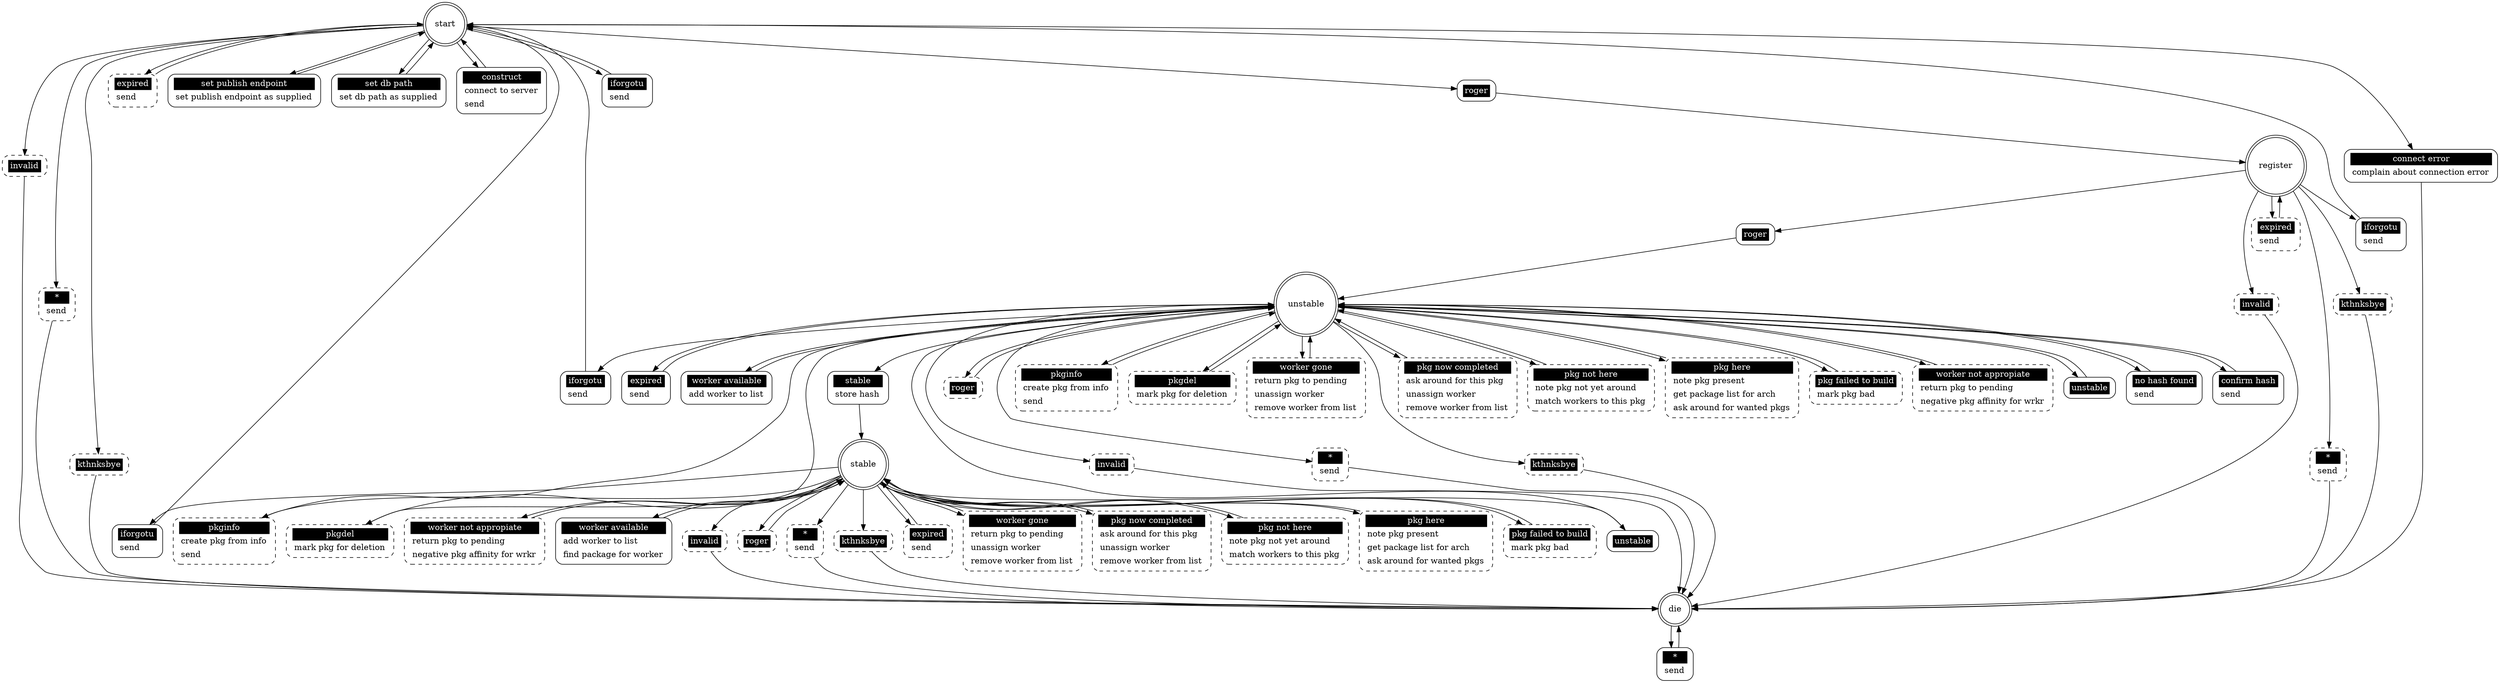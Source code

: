## Automatically generated from pkgimport_grapher.xml by gsl
digraph "pkgimport_grapher" {

 "start" [shape = "doublecircle"];
 "start invalid" [shape = "Mrecord" style = dashed label = <<table border="0" cellborder="0" cellpadding="3" bgcolor="white"><tr><td bgcolor="black" align="center" colspan="2"><font color="white">invalid</font></td></tr></table>>];
 "start" -> "start invalid";
 "start invalid" -> "die";
 "start *" [shape = "Mrecord" style = dashed label = <<table border="0" cellborder="0" cellpadding="3" bgcolor="white"><tr><td bgcolor="black" align="center" colspan="2"><font color="white">*</font></td></tr><tr><td align="left" port="r3">send</td></tr></table>>];
 "start" -> "start *";
 "start *" -> "die";
 "start kthnksbye" [shape = "Mrecord" style = dashed label = <<table border="0" cellborder="0" cellpadding="3" bgcolor="white"><tr><td bgcolor="black" align="center" colspan="2"><font color="white">kthnksbye</font></td></tr></table>>];
 "start" -> "start kthnksbye";
 "start kthnksbye" -> "die";
 "start expired" [shape = "Mrecord" style = dashed label = <<table border="0" cellborder="0" cellpadding="3" bgcolor="white"><tr><td bgcolor="black" align="center" colspan="2"><font color="white">expired</font></td></tr><tr><td align="left" port="r3">send</td></tr></table>>];
 "start" -> "start expired";
 "start expired" -> "start";
 "start set publish endpoint" [shape = "Mrecord" style = solid label = <<table border="0" cellborder="0" cellpadding="3" bgcolor="white"><tr><td bgcolor="black" align="center" colspan="2"><font color="white">set publish endpoint</font></td></tr><tr><td align="left" port="r3">set publish endpoint as supplied</td></tr></table>>];
 "start" -> "start set publish endpoint";
 "start set publish endpoint" -> "start";
 "start set db path" [shape = "Mrecord" style = solid label = <<table border="0" cellborder="0" cellpadding="3" bgcolor="white"><tr><td bgcolor="black" align="center" colspan="2"><font color="white">set db path</font></td></tr><tr><td align="left" port="r3">set db path as supplied</td></tr></table>>];
 "start" -> "start set db path";
 "start set db path" -> "start";
 "start construct" [shape = "Mrecord" style = solid label = <<table border="0" cellborder="0" cellpadding="3" bgcolor="white"><tr><td bgcolor="black" align="center" colspan="2"><font color="white">construct</font></td></tr><tr><td align="left" port="r3">connect to server</td></tr><tr><td align="left" port="r3">send</td></tr></table>>];
 "start" -> "start construct";
 "start construct" -> "start";
 "start roger" [shape = "Mrecord" style = solid label = <<table border="0" cellborder="0" cellpadding="3" bgcolor="white"><tr><td bgcolor="black" align="center" colspan="2"><font color="white">roger</font></td></tr></table>>];
 "start" -> "start roger";
 "start roger" -> "register";
 "start connect error" [shape = "Mrecord" style = solid label = <<table border="0" cellborder="0" cellpadding="3" bgcolor="white"><tr><td bgcolor="black" align="center" colspan="2"><font color="white">connect error</font></td></tr><tr><td align="left" port="r3">complain about connection error</td></tr></table>>];
 "start" -> "start connect error";
 "start connect error" -> "die";
 "start iforgotu" [shape = "Mrecord" style = solid label = <<table border="0" cellborder="0" cellpadding="3" bgcolor="white"><tr><td bgcolor="black" align="center" colspan="2"><font color="white">iforgotu</font></td></tr><tr><td align="left" port="r3">send</td></tr></table>>];
 "start" -> "start iforgotu";
 "start iforgotu" -> "start";

 "register" [shape = "doublecircle"];
 "register invalid" [shape = "Mrecord" style = dashed label = <<table border="0" cellborder="0" cellpadding="3" bgcolor="white"><tr><td bgcolor="black" align="center" colspan="2"><font color="white">invalid</font></td></tr></table>>];
 "register" -> "register invalid";
 "register invalid" -> "die";
 "register *" [shape = "Mrecord" style = dashed label = <<table border="0" cellborder="0" cellpadding="3" bgcolor="white"><tr><td bgcolor="black" align="center" colspan="2"><font color="white">*</font></td></tr><tr><td align="left" port="r3">send</td></tr></table>>];
 "register" -> "register *";
 "register *" -> "die";
 "register kthnksbye" [shape = "Mrecord" style = dashed label = <<table border="0" cellborder="0" cellpadding="3" bgcolor="white"><tr><td bgcolor="black" align="center" colspan="2"><font color="white">kthnksbye</font></td></tr></table>>];
 "register" -> "register kthnksbye";
 "register kthnksbye" -> "die";
 "register expired" [shape = "Mrecord" style = dashed label = <<table border="0" cellborder="0" cellpadding="3" bgcolor="white"><tr><td bgcolor="black" align="center" colspan="2"><font color="white">expired</font></td></tr><tr><td align="left" port="r3">send</td></tr></table>>];
 "register" -> "register expired";
 "register expired" -> "register";
 "register roger" [shape = "Mrecord" style = solid label = <<table border="0" cellborder="0" cellpadding="3" bgcolor="white"><tr><td bgcolor="black" align="center" colspan="2"><font color="white">roger</font></td></tr></table>>];
 "register" -> "register roger";
 "register roger" -> "unstable";
 "register iforgotu" [shape = "Mrecord" style = solid label = <<table border="0" cellborder="0" cellpadding="3" bgcolor="white"><tr><td bgcolor="black" align="center" colspan="2"><font color="white">iforgotu</font></td></tr><tr><td align="left" port="r3">send</td></tr></table>>];
 "register" -> "register iforgotu";
 "register iforgotu" -> "start";

 "unstable" [shape = "doublecircle"];
 "unstable invalid" [shape = "Mrecord" style = dashed label = <<table border="0" cellborder="0" cellpadding="3" bgcolor="white"><tr><td bgcolor="black" align="center" colspan="2"><font color="white">invalid</font></td></tr></table>>];
 "unstable" -> "unstable invalid";
 "unstable invalid" -> "die";
 "unstable roger" [shape = "Mrecord" style = dashed label = <<table border="0" cellborder="0" cellpadding="3" bgcolor="white"><tr><td bgcolor="black" align="center" colspan="2"><font color="white">roger</font></td></tr></table>>];
 "unstable" -> "unstable roger";
 "unstable roger" -> "unstable";
 "unstable *" [shape = "Mrecord" style = dashed label = <<table border="0" cellborder="0" cellpadding="3" bgcolor="white"><tr><td bgcolor="black" align="center" colspan="2"><font color="white">*</font></td></tr><tr><td align="left" port="r3">send</td></tr></table>>];
 "unstable" -> "unstable *";
 "unstable *" -> "die";
 "unstable kthnksbye" [shape = "Mrecord" style = dashed label = <<table border="0" cellborder="0" cellpadding="3" bgcolor="white"><tr><td bgcolor="black" align="center" colspan="2"><font color="white">kthnksbye</font></td></tr></table>>];
 "unstable" -> "unstable kthnksbye";
 "unstable kthnksbye" -> "die";
 "unstable pkginfo" [shape = "Mrecord" style = dashed label = <<table border="0" cellborder="0" cellpadding="3" bgcolor="white"><tr><td bgcolor="black" align="center" colspan="2"><font color="white">pkginfo</font></td></tr><tr><td align="left" port="r3">create pkg from info</td></tr><tr><td align="left" port="r3">send</td></tr></table>>];
 "unstable" -> "unstable pkginfo";
 "unstable pkginfo" -> "unstable";
 "unstable pkgdel" [shape = "Mrecord" style = dashed label = <<table border="0" cellborder="0" cellpadding="3" bgcolor="white"><tr><td bgcolor="black" align="center" colspan="2"><font color="white">pkgdel</font></td></tr><tr><td align="left" port="r3">mark pkg for deletion</td></tr></table>>];
 "unstable" -> "unstable pkgdel";
 "unstable pkgdel" -> "unstable";
 "unstable worker gone" [shape = "Mrecord" style = dashed label = <<table border="0" cellborder="0" cellpadding="3" bgcolor="white"><tr><td bgcolor="black" align="center" colspan="2"><font color="white">worker gone</font></td></tr><tr><td align="left" port="r3">return pkg to pending</td></tr><tr><td align="left" port="r3">unassign worker</td></tr><tr><td align="left" port="r3">remove worker from list</td></tr></table>>];
 "unstable" -> "unstable worker gone";
 "unstable worker gone" -> "unstable";
 "unstable pkg now completed" [shape = "Mrecord" style = dashed label = <<table border="0" cellborder="0" cellpadding="3" bgcolor="white"><tr><td bgcolor="black" align="center" colspan="2"><font color="white">pkg now completed</font></td></tr><tr><td align="left" port="r3">ask around for this pkg</td></tr><tr><td align="left" port="r3">unassign worker</td></tr><tr><td align="left" port="r3">remove worker from list</td></tr></table>>];
 "unstable" -> "unstable pkg now completed";
 "unstable pkg now completed" -> "unstable";
 "unstable pkg not here" [shape = "Mrecord" style = dashed label = <<table border="0" cellborder="0" cellpadding="3" bgcolor="white"><tr><td bgcolor="black" align="center" colspan="2"><font color="white">pkg not here</font></td></tr><tr><td align="left" port="r3">note pkg not yet around</td></tr><tr><td align="left" port="r3">match workers to this pkg</td></tr></table>>];
 "unstable" -> "unstable pkg not here";
 "unstable pkg not here" -> "unstable";
 "unstable pkg here" [shape = "Mrecord" style = dashed label = <<table border="0" cellborder="0" cellpadding="3" bgcolor="white"><tr><td bgcolor="black" align="center" colspan="2"><font color="white">pkg here</font></td></tr><tr><td align="left" port="r3">note pkg present</td></tr><tr><td align="left" port="r3">get package list for arch</td></tr><tr><td align="left" port="r3">ask around for wanted pkgs</td></tr></table>>];
 "unstable" -> "unstable pkg here";
 "unstable pkg here" -> "unstable";
 "unstable pkg failed to build" [shape = "Mrecord" style = dashed label = <<table border="0" cellborder="0" cellpadding="3" bgcolor="white"><tr><td bgcolor="black" align="center" colspan="2"><font color="white">pkg failed to build</font></td></tr><tr><td align="left" port="r3">mark pkg bad</td></tr></table>>];
 "unstable" -> "unstable pkg failed to build";
 "unstable pkg failed to build" -> "unstable";
 "unstable worker not appropiate" [shape = "Mrecord" style = dashed label = <<table border="0" cellborder="0" cellpadding="3" bgcolor="white"><tr><td bgcolor="black" align="center" colspan="2"><font color="white">worker not appropiate</font></td></tr><tr><td align="left" port="r3">return pkg to pending</td></tr><tr><td align="left" port="r3">negative pkg affinity for wrkr</td></tr></table>>];
 "unstable" -> "unstable worker not appropiate";
 "unstable worker not appropiate" -> "unstable";
 "unstable unstable" [shape = "Mrecord" style = solid label = <<table border="0" cellborder="0" cellpadding="3" bgcolor="white"><tr><td bgcolor="black" align="center" colspan="2"><font color="white">unstable</font></td></tr></table>>];
 "unstable" -> "unstable unstable";
 "unstable unstable" -> "unstable";
 "unstable iforgotu" [shape = "Mrecord" style = solid label = <<table border="0" cellborder="0" cellpadding="3" bgcolor="white"><tr><td bgcolor="black" align="center" colspan="2"><font color="white">iforgotu</font></td></tr><tr><td align="left" port="r3">send</td></tr></table>>];
 "unstable" -> "unstable iforgotu";
 "unstable iforgotu" -> "start";
 "unstable no hash found" [shape = "Mrecord" style = solid label = <<table border="0" cellborder="0" cellpadding="3" bgcolor="white"><tr><td bgcolor="black" align="center" colspan="2"><font color="white">no hash found</font></td></tr><tr><td align="left" port="r3">send</td></tr></table>>];
 "unstable" -> "unstable no hash found";
 "unstable no hash found" -> "unstable";
 "unstable confirm hash" [shape = "Mrecord" style = solid label = <<table border="0" cellborder="0" cellpadding="3" bgcolor="white"><tr><td bgcolor="black" align="center" colspan="2"><font color="white">confirm hash</font></td></tr><tr><td align="left" port="r3">send</td></tr></table>>];
 "unstable" -> "unstable confirm hash";
 "unstable confirm hash" -> "unstable";
 "unstable expired" [shape = "Mrecord" style = solid label = <<table border="0" cellborder="0" cellpadding="3" bgcolor="white"><tr><td bgcolor="black" align="center" colspan="2"><font color="white">expired</font></td></tr><tr><td align="left" port="r3">send</td></tr></table>>];
 "unstable" -> "unstable expired";
 "unstable expired" -> "unstable";
 "unstable worker available" [shape = "Mrecord" style = solid label = <<table border="0" cellborder="0" cellpadding="3" bgcolor="white"><tr><td bgcolor="black" align="center" colspan="2"><font color="white">worker available</font></td></tr><tr><td align="left" port="r3">add worker to list</td></tr></table>>];
 "unstable" -> "unstable worker available";
 "unstable worker available" -> "unstable";
 "unstable stable" [shape = "Mrecord" style = solid label = <<table border="0" cellborder="0" cellpadding="3" bgcolor="white"><tr><td bgcolor="black" align="center" colspan="2"><font color="white">stable</font></td></tr><tr><td align="left" port="r3">store hash</td></tr></table>>];
 "unstable" -> "unstable stable";
 "unstable stable" -> "stable";

 "stable" [shape = "doublecircle"];
 "stable invalid" [shape = "Mrecord" style = dashed label = <<table border="0" cellborder="0" cellpadding="3" bgcolor="white"><tr><td bgcolor="black" align="center" colspan="2"><font color="white">invalid</font></td></tr></table>>];
 "stable" -> "stable invalid";
 "stable invalid" -> "die";
 "stable roger" [shape = "Mrecord" style = dashed label = <<table border="0" cellborder="0" cellpadding="3" bgcolor="white"><tr><td bgcolor="black" align="center" colspan="2"><font color="white">roger</font></td></tr></table>>];
 "stable" -> "stable roger";
 "stable roger" -> "stable";
 "stable *" [shape = "Mrecord" style = dashed label = <<table border="0" cellborder="0" cellpadding="3" bgcolor="white"><tr><td bgcolor="black" align="center" colspan="2"><font color="white">*</font></td></tr><tr><td align="left" port="r3">send</td></tr></table>>];
 "stable" -> "stable *";
 "stable *" -> "die";
 "stable kthnksbye" [shape = "Mrecord" style = dashed label = <<table border="0" cellborder="0" cellpadding="3" bgcolor="white"><tr><td bgcolor="black" align="center" colspan="2"><font color="white">kthnksbye</font></td></tr></table>>];
 "stable" -> "stable kthnksbye";
 "stable kthnksbye" -> "die";
 "stable expired" [shape = "Mrecord" style = dashed label = <<table border="0" cellborder="0" cellpadding="3" bgcolor="white"><tr><td bgcolor="black" align="center" colspan="2"><font color="white">expired</font></td></tr><tr><td align="left" port="r3">send</td></tr></table>>];
 "stable" -> "stable expired";
 "stable expired" -> "stable";
 "stable pkginfo" [shape = "Mrecord" style = dashed label = <<table border="0" cellborder="0" cellpadding="3" bgcolor="white"><tr><td bgcolor="black" align="center" colspan="2"><font color="white">pkginfo</font></td></tr><tr><td align="left" port="r3">create pkg from info</td></tr><tr><td align="left" port="r3">send</td></tr></table>>];
 "stable" -> "stable pkginfo";
 "stable pkginfo" -> "unstable";
 "stable pkgdel" [shape = "Mrecord" style = dashed label = <<table border="0" cellborder="0" cellpadding="3" bgcolor="white"><tr><td bgcolor="black" align="center" colspan="2"><font color="white">pkgdel</font></td></tr><tr><td align="left" port="r3">mark pkg for deletion</td></tr></table>>];
 "stable" -> "stable pkgdel";
 "stable pkgdel" -> "unstable";
 "stable worker gone" [shape = "Mrecord" style = dashed label = <<table border="0" cellborder="0" cellpadding="3" bgcolor="white"><tr><td bgcolor="black" align="center" colspan="2"><font color="white">worker gone</font></td></tr><tr><td align="left" port="r3">return pkg to pending</td></tr><tr><td align="left" port="r3">unassign worker</td></tr><tr><td align="left" port="r3">remove worker from list</td></tr></table>>];
 "stable" -> "stable worker gone";
 "stable worker gone" -> "stable";
 "stable pkg now completed" [shape = "Mrecord" style = dashed label = <<table border="0" cellborder="0" cellpadding="3" bgcolor="white"><tr><td bgcolor="black" align="center" colspan="2"><font color="white">pkg now completed</font></td></tr><tr><td align="left" port="r3">ask around for this pkg</td></tr><tr><td align="left" port="r3">unassign worker</td></tr><tr><td align="left" port="r3">remove worker from list</td></tr></table>>];
 "stable" -> "stable pkg now completed";
 "stable pkg now completed" -> "stable";
 "stable pkg not here" [shape = "Mrecord" style = dashed label = <<table border="0" cellborder="0" cellpadding="3" bgcolor="white"><tr><td bgcolor="black" align="center" colspan="2"><font color="white">pkg not here</font></td></tr><tr><td align="left" port="r3">note pkg not yet around</td></tr><tr><td align="left" port="r3">match workers to this pkg</td></tr></table>>];
 "stable" -> "stable pkg not here";
 "stable pkg not here" -> "stable";
 "stable pkg here" [shape = "Mrecord" style = dashed label = <<table border="0" cellborder="0" cellpadding="3" bgcolor="white"><tr><td bgcolor="black" align="center" colspan="2"><font color="white">pkg here</font></td></tr><tr><td align="left" port="r3">note pkg present</td></tr><tr><td align="left" port="r3">get package list for arch</td></tr><tr><td align="left" port="r3">ask around for wanted pkgs</td></tr></table>>];
 "stable" -> "stable pkg here";
 "stable pkg here" -> "stable";
 "stable pkg failed to build" [shape = "Mrecord" style = dashed label = <<table border="0" cellborder="0" cellpadding="3" bgcolor="white"><tr><td bgcolor="black" align="center" colspan="2"><font color="white">pkg failed to build</font></td></tr><tr><td align="left" port="r3">mark pkg bad</td></tr></table>>];
 "stable" -> "stable pkg failed to build";
 "stable pkg failed to build" -> "stable";
 "stable worker not appropiate" [shape = "Mrecord" style = dashed label = <<table border="0" cellborder="0" cellpadding="3" bgcolor="white"><tr><td bgcolor="black" align="center" colspan="2"><font color="white">worker not appropiate</font></td></tr><tr><td align="left" port="r3">return pkg to pending</td></tr><tr><td align="left" port="r3">negative pkg affinity for wrkr</td></tr></table>>];
 "stable" -> "stable worker not appropiate";
 "stable worker not appropiate" -> "stable";
 "stable iforgotu" [shape = "Mrecord" style = solid label = <<table border="0" cellborder="0" cellpadding="3" bgcolor="white"><tr><td bgcolor="black" align="center" colspan="2"><font color="white">iforgotu</font></td></tr><tr><td align="left" port="r3">send</td></tr></table>>];
 "stable" -> "stable iforgotu";
 "stable iforgotu" -> "start";
 "stable worker available" [shape = "Mrecord" style = solid label = <<table border="0" cellborder="0" cellpadding="3" bgcolor="white"><tr><td bgcolor="black" align="center" colspan="2"><font color="white">worker available</font></td></tr><tr><td align="left" port="r3">add worker to list</td></tr><tr><td align="left" port="r3">find package for worker</td></tr></table>>];
 "stable" -> "stable worker available";
 "stable worker available" -> "stable";
 "stable unstable" [shape = "Mrecord" style = solid label = <<table border="0" cellborder="0" cellpadding="3" bgcolor="white"><tr><td bgcolor="black" align="center" colspan="2"><font color="white">unstable</font></td></tr></table>>];
 "stable" -> "stable unstable";
 "stable unstable" -> "unstable";

 "die" [shape = "doublecircle"];
 "die *" [shape = "Mrecord" style = solid label = <<table border="0" cellborder="0" cellpadding="3" bgcolor="white"><tr><td bgcolor="black" align="center" colspan="2"><font color="white">*</font></td></tr><tr><td align="left" port="r3">send</td></tr></table>>];
 "die" -> "die *";
 "die *" -> "die";
}
